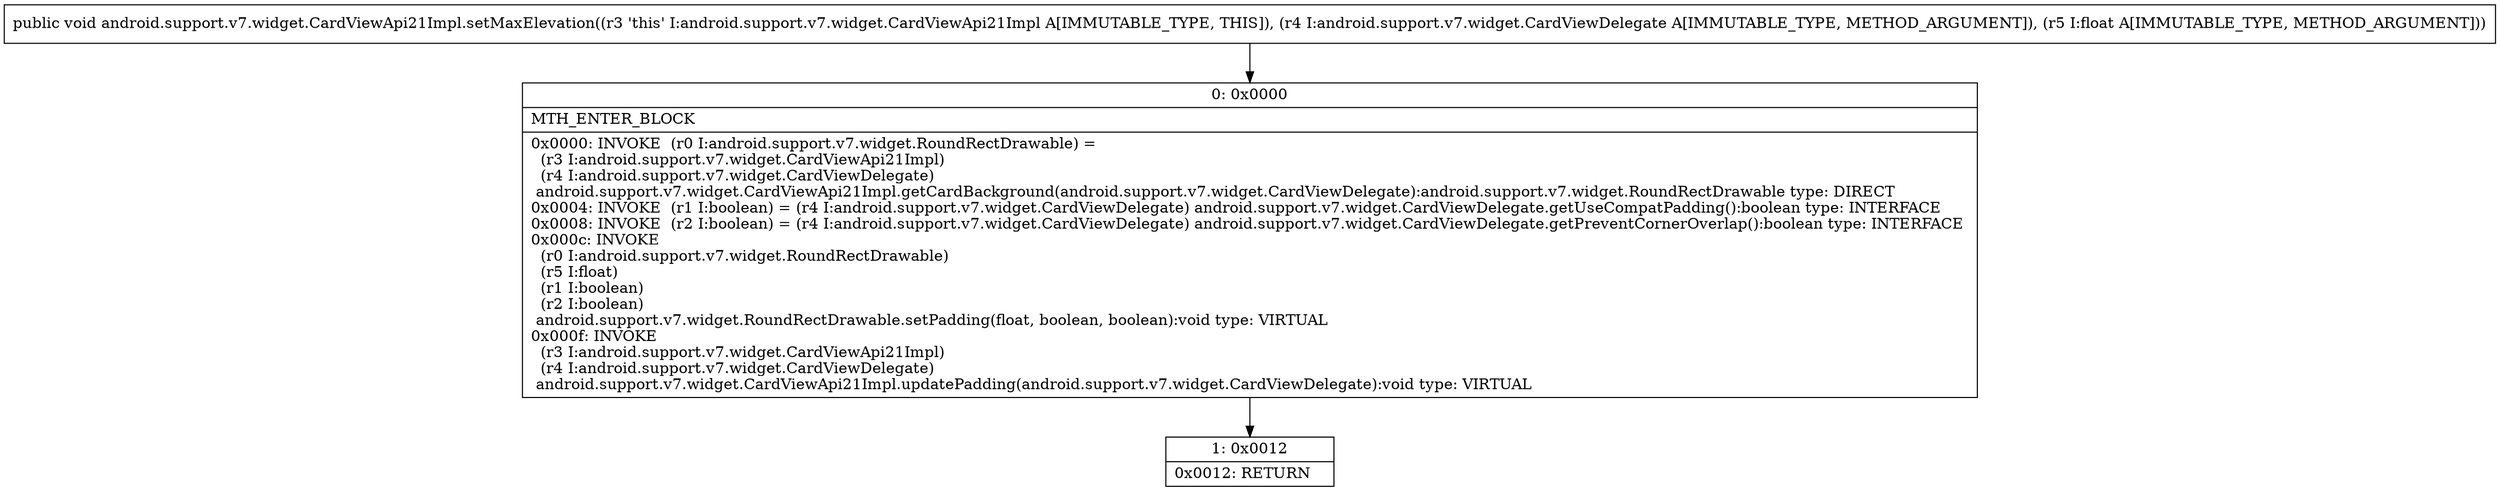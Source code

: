 digraph "CFG forandroid.support.v7.widget.CardViewApi21Impl.setMaxElevation(Landroid\/support\/v7\/widget\/CardViewDelegate;F)V" {
Node_0 [shape=record,label="{0\:\ 0x0000|MTH_ENTER_BLOCK\l|0x0000: INVOKE  (r0 I:android.support.v7.widget.RoundRectDrawable) = \l  (r3 I:android.support.v7.widget.CardViewApi21Impl)\l  (r4 I:android.support.v7.widget.CardViewDelegate)\l android.support.v7.widget.CardViewApi21Impl.getCardBackground(android.support.v7.widget.CardViewDelegate):android.support.v7.widget.RoundRectDrawable type: DIRECT \l0x0004: INVOKE  (r1 I:boolean) = (r4 I:android.support.v7.widget.CardViewDelegate) android.support.v7.widget.CardViewDelegate.getUseCompatPadding():boolean type: INTERFACE \l0x0008: INVOKE  (r2 I:boolean) = (r4 I:android.support.v7.widget.CardViewDelegate) android.support.v7.widget.CardViewDelegate.getPreventCornerOverlap():boolean type: INTERFACE \l0x000c: INVOKE  \l  (r0 I:android.support.v7.widget.RoundRectDrawable)\l  (r5 I:float)\l  (r1 I:boolean)\l  (r2 I:boolean)\l android.support.v7.widget.RoundRectDrawable.setPadding(float, boolean, boolean):void type: VIRTUAL \l0x000f: INVOKE  \l  (r3 I:android.support.v7.widget.CardViewApi21Impl)\l  (r4 I:android.support.v7.widget.CardViewDelegate)\l android.support.v7.widget.CardViewApi21Impl.updatePadding(android.support.v7.widget.CardViewDelegate):void type: VIRTUAL \l}"];
Node_1 [shape=record,label="{1\:\ 0x0012|0x0012: RETURN   \l}"];
MethodNode[shape=record,label="{public void android.support.v7.widget.CardViewApi21Impl.setMaxElevation((r3 'this' I:android.support.v7.widget.CardViewApi21Impl A[IMMUTABLE_TYPE, THIS]), (r4 I:android.support.v7.widget.CardViewDelegate A[IMMUTABLE_TYPE, METHOD_ARGUMENT]), (r5 I:float A[IMMUTABLE_TYPE, METHOD_ARGUMENT])) }"];
MethodNode -> Node_0;
Node_0 -> Node_1;
}

